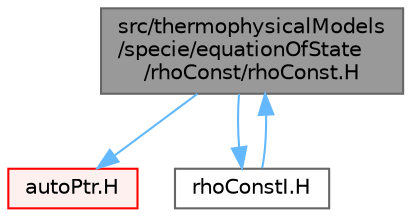 digraph "src/thermophysicalModels/specie/equationOfState/rhoConst/rhoConst.H"
{
 // LATEX_PDF_SIZE
  bgcolor="transparent";
  edge [fontname=Helvetica,fontsize=10,labelfontname=Helvetica,labelfontsize=10];
  node [fontname=Helvetica,fontsize=10,shape=box,height=0.2,width=0.4];
  Node1 [id="Node000001",label="src/thermophysicalModels\l/specie/equationOfState\l/rhoConst/rhoConst.H",height=0.2,width=0.4,color="gray40", fillcolor="grey60", style="filled", fontcolor="black",tooltip=" "];
  Node1 -> Node2 [id="edge1_Node000001_Node000002",color="steelblue1",style="solid",tooltip=" "];
  Node2 [id="Node000002",label="autoPtr.H",height=0.2,width=0.4,color="red", fillcolor="#FFF0F0", style="filled",URL="$autoPtr_8H.html",tooltip=" "];
  Node1 -> Node72 [id="edge2_Node000001_Node000072",color="steelblue1",style="solid",tooltip=" "];
  Node72 [id="Node000072",label="rhoConstI.H",height=0.2,width=0.4,color="grey40", fillcolor="white", style="filled",URL="$rhoConstI_8H.html",tooltip=" "];
  Node72 -> Node1 [id="edge3_Node000072_Node000001",color="steelblue1",style="solid",tooltip=" "];
}
